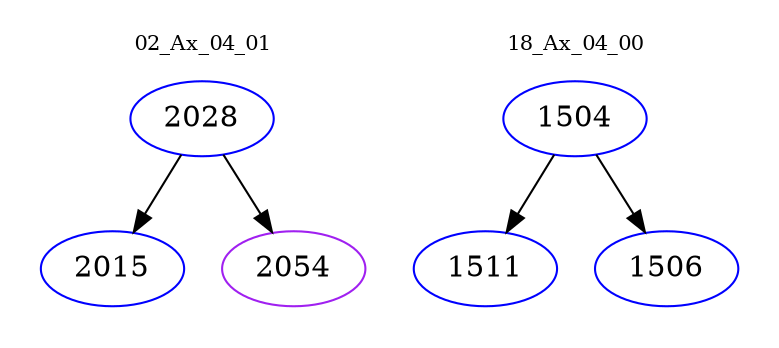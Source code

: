 digraph{
subgraph cluster_0 {
color = white
label = "02_Ax_04_01";
fontsize=10;
T0_2028 [label="2028", color="blue"]
T0_2028 -> T0_2015 [color="black"]
T0_2015 [label="2015", color="blue"]
T0_2028 -> T0_2054 [color="black"]
T0_2054 [label="2054", color="purple"]
}
subgraph cluster_1 {
color = white
label = "18_Ax_04_00";
fontsize=10;
T1_1504 [label="1504", color="blue"]
T1_1504 -> T1_1511 [color="black"]
T1_1511 [label="1511", color="blue"]
T1_1504 -> T1_1506 [color="black"]
T1_1506 [label="1506", color="blue"]
}
}
